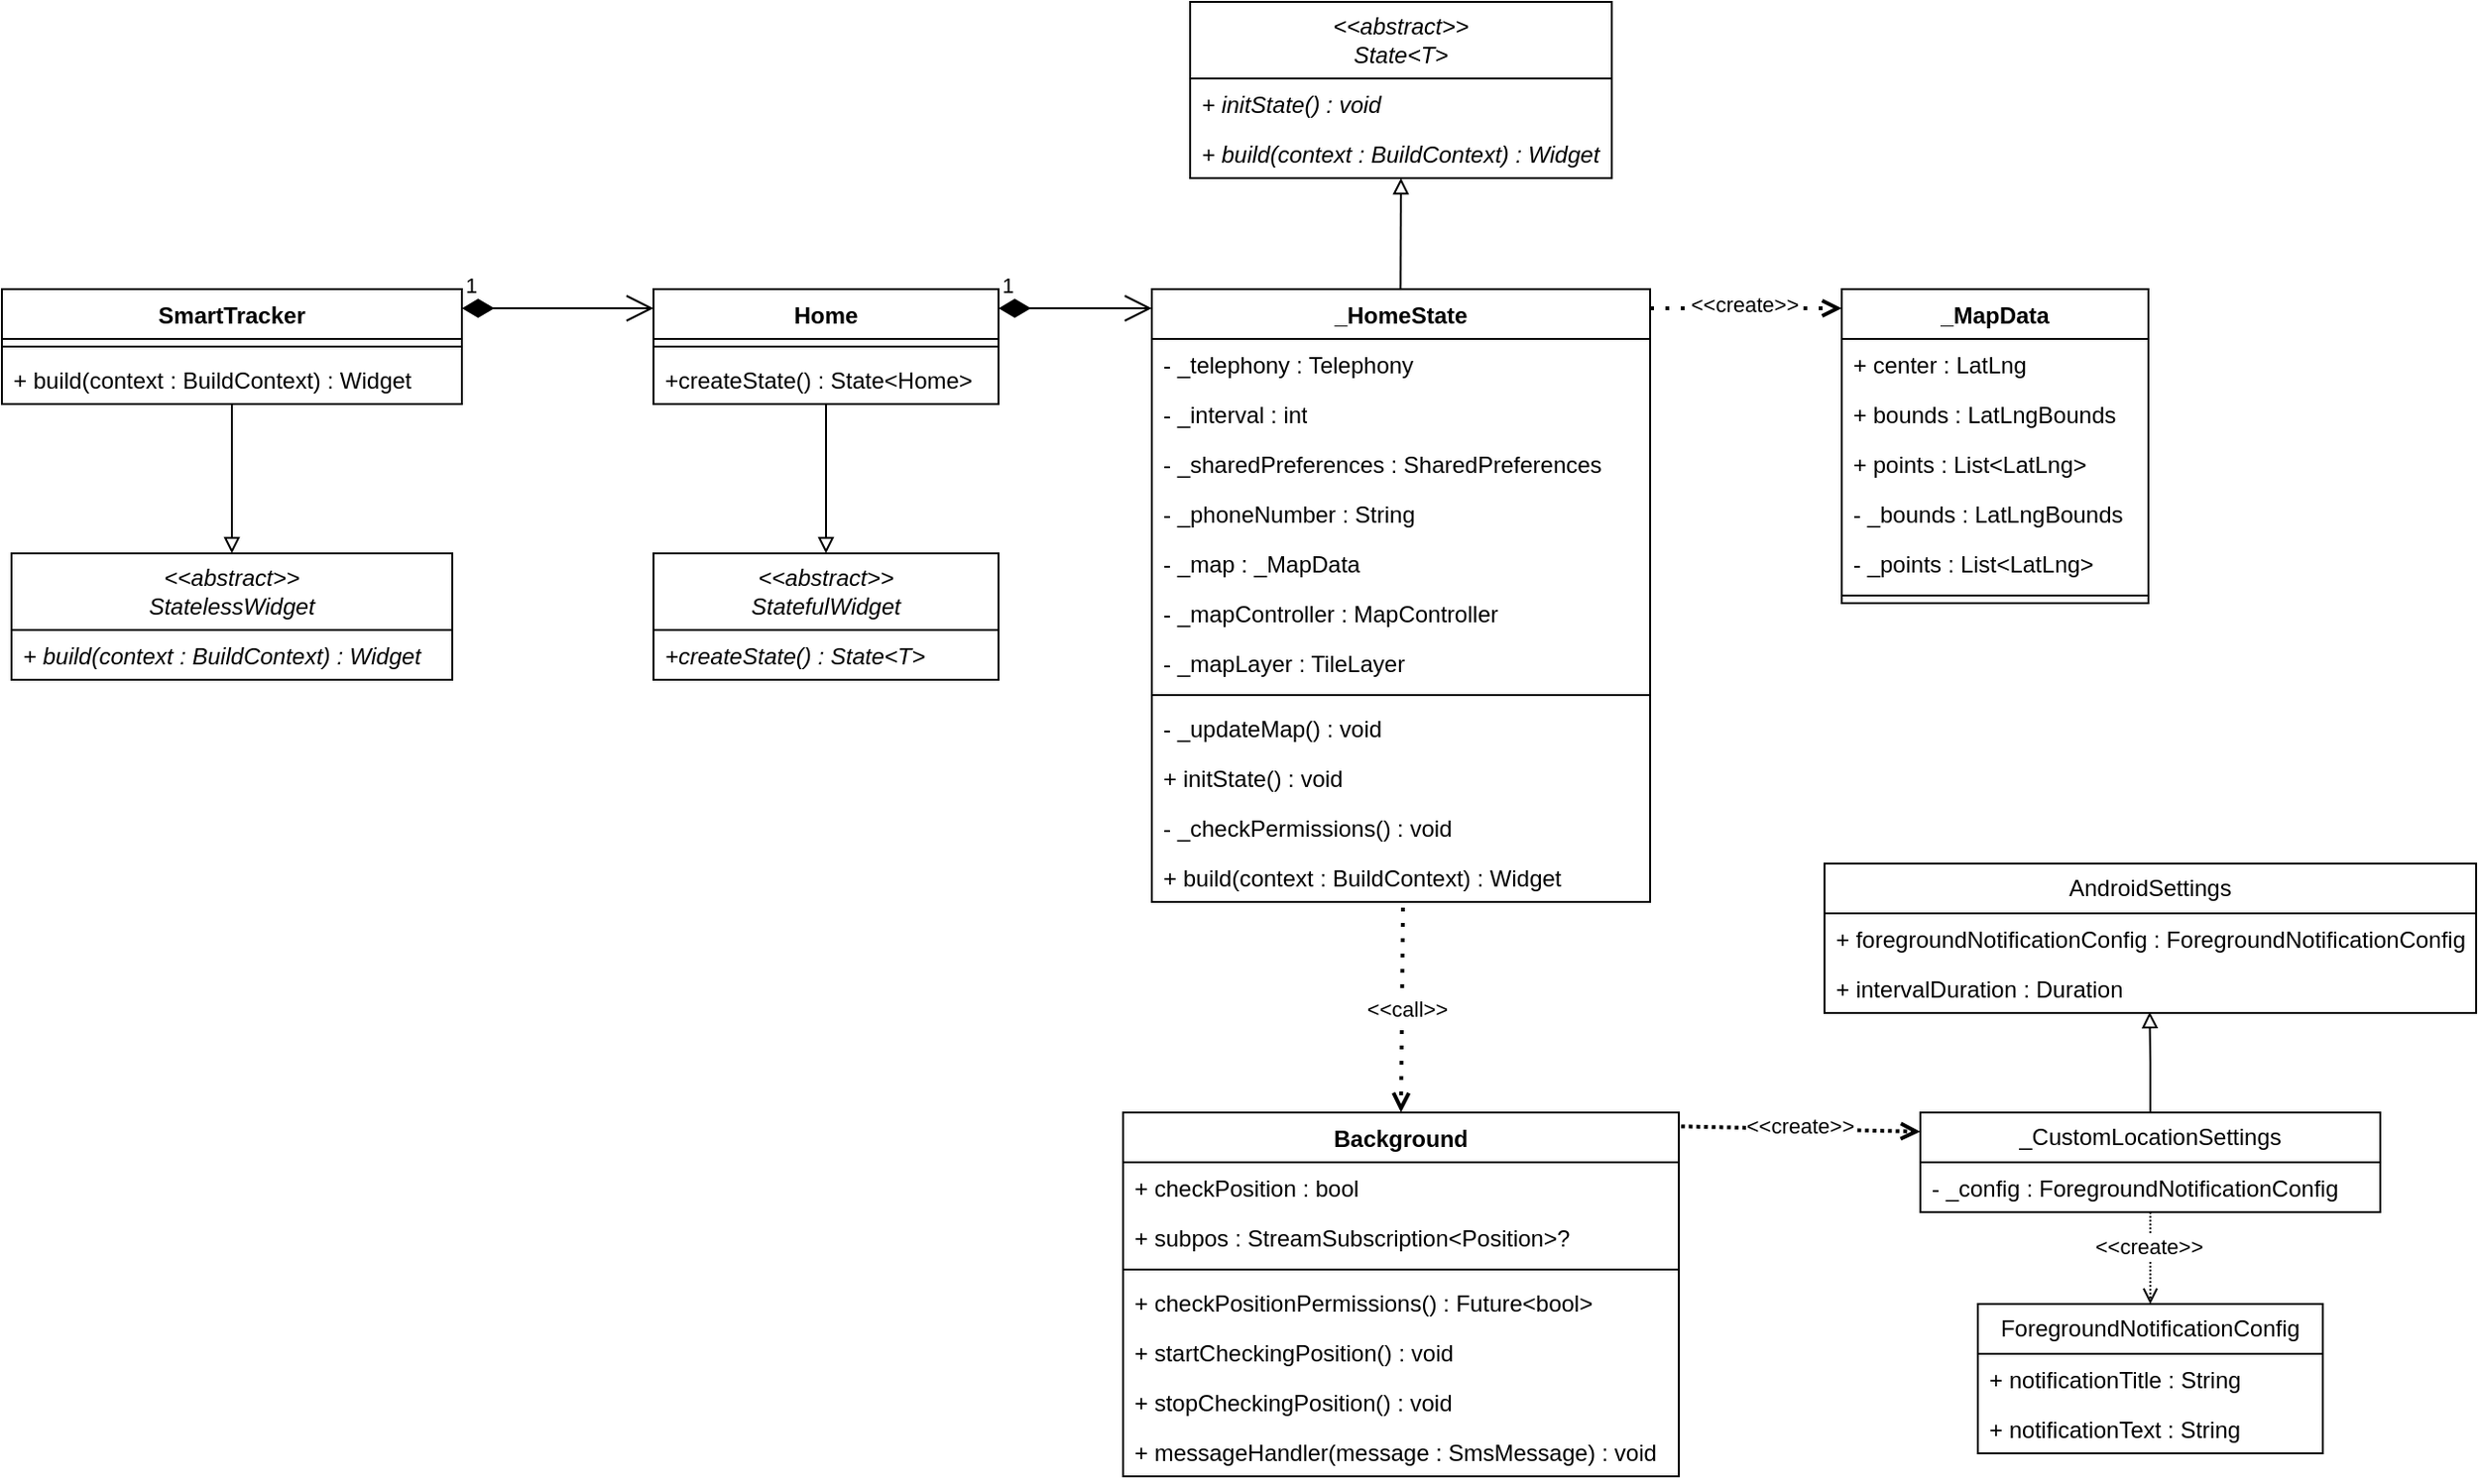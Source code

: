 <mxfile version="21.6.5" type="device">
  <diagram id="C5RBs43oDa-KdzZeNtuy" name="Page-1">
    <mxGraphModel dx="648" dy="1553" grid="1" gridSize="10" guides="1" tooltips="1" connect="1" arrows="1" fold="1" page="1" pageScale="1" pageWidth="827" pageHeight="1169" math="0" shadow="0">
      <root>
        <mxCell id="WIyWlLk6GJQsqaUBKTNV-0" />
        <mxCell id="WIyWlLk6GJQsqaUBKTNV-1" parent="WIyWlLk6GJQsqaUBKTNV-0" />
        <mxCell id="IOlBmMR8SOxeIhVcIEn1-0" value="SmartTracker" style="swimlane;fontStyle=1;align=center;verticalAlign=top;childLayout=stackLayout;horizontal=1;startSize=26;horizontalStack=0;resizeParent=1;resizeParentMax=0;resizeLast=0;collapsible=1;marginBottom=0;whiteSpace=wrap;html=1;" vertex="1" parent="WIyWlLk6GJQsqaUBKTNV-1">
          <mxGeometry y="120" width="240" height="60" as="geometry" />
        </mxCell>
        <mxCell id="IOlBmMR8SOxeIhVcIEn1-2" value="" style="line;strokeWidth=1;fillColor=none;align=left;verticalAlign=middle;spacingTop=-1;spacingLeft=3;spacingRight=3;rotatable=0;labelPosition=right;points=[];portConstraint=eastwest;strokeColor=inherit;" vertex="1" parent="IOlBmMR8SOxeIhVcIEn1-0">
          <mxGeometry y="26" width="240" height="8" as="geometry" />
        </mxCell>
        <mxCell id="IOlBmMR8SOxeIhVcIEn1-3" value="+ build(context : BuildContext) : Widget" style="text;strokeColor=none;fillColor=none;align=left;verticalAlign=top;spacingLeft=4;spacingRight=4;overflow=hidden;rotatable=0;points=[[0,0.5],[1,0.5]];portConstraint=eastwest;whiteSpace=wrap;html=1;" vertex="1" parent="IOlBmMR8SOxeIhVcIEn1-0">
          <mxGeometry y="34" width="240" height="26" as="geometry" />
        </mxCell>
        <mxCell id="IOlBmMR8SOxeIhVcIEn1-4" value="Home" style="swimlane;fontStyle=1;align=center;verticalAlign=top;childLayout=stackLayout;horizontal=1;startSize=26;horizontalStack=0;resizeParent=1;resizeParentMax=0;resizeLast=0;collapsible=1;marginBottom=0;whiteSpace=wrap;html=1;" vertex="1" parent="WIyWlLk6GJQsqaUBKTNV-1">
          <mxGeometry x="340" y="120" width="180" height="60" as="geometry" />
        </mxCell>
        <mxCell id="IOlBmMR8SOxeIhVcIEn1-6" value="" style="line;strokeWidth=1;fillColor=none;align=left;verticalAlign=middle;spacingTop=-1;spacingLeft=3;spacingRight=3;rotatable=0;labelPosition=right;points=[];portConstraint=eastwest;strokeColor=inherit;" vertex="1" parent="IOlBmMR8SOxeIhVcIEn1-4">
          <mxGeometry y="26" width="180" height="8" as="geometry" />
        </mxCell>
        <mxCell id="IOlBmMR8SOxeIhVcIEn1-7" value="+createState() : State&amp;lt;Home&amp;gt;" style="text;strokeColor=none;fillColor=none;align=left;verticalAlign=top;spacingLeft=4;spacingRight=4;overflow=hidden;rotatable=0;points=[[0,0.5],[1,0.5]];portConstraint=eastwest;whiteSpace=wrap;html=1;" vertex="1" parent="IOlBmMR8SOxeIhVcIEn1-4">
          <mxGeometry y="34" width="180" height="26" as="geometry" />
        </mxCell>
        <mxCell id="IOlBmMR8SOxeIhVcIEn1-8" value="_HomeState" style="swimlane;fontStyle=1;align=center;verticalAlign=top;childLayout=stackLayout;horizontal=1;startSize=26;horizontalStack=0;resizeParent=1;resizeParentMax=0;resizeLast=0;collapsible=1;marginBottom=0;whiteSpace=wrap;html=1;" vertex="1" parent="WIyWlLk6GJQsqaUBKTNV-1">
          <mxGeometry x="600" y="120" width="260" height="320" as="geometry" />
        </mxCell>
        <mxCell id="IOlBmMR8SOxeIhVcIEn1-89" value="" style="endArrow=block;html=1;rounded=0;exitX=0.5;exitY=1;exitDx=0;exitDy=0;entryX=0.5;entryY=1;entryDx=0;entryDy=0;endFill=0;" edge="1" parent="IOlBmMR8SOxeIhVcIEn1-8" target="IOlBmMR8SOxeIhVcIEn1-86">
          <mxGeometry width="50" height="50" relative="1" as="geometry">
            <mxPoint x="129.76" as="sourcePoint" />
            <mxPoint x="129.76" y="78" as="targetPoint" />
          </mxGeometry>
        </mxCell>
        <mxCell id="IOlBmMR8SOxeIhVcIEn1-9" value="&lt;div&gt;- _telephony : Telephony&lt;/div&gt;" style="text;strokeColor=none;fillColor=none;align=left;verticalAlign=top;spacingLeft=4;spacingRight=4;overflow=hidden;rotatable=0;points=[[0,0.5],[1,0.5]];portConstraint=eastwest;whiteSpace=wrap;html=1;" vertex="1" parent="IOlBmMR8SOxeIhVcIEn1-8">
          <mxGeometry y="26" width="260" height="26" as="geometry" />
        </mxCell>
        <mxCell id="IOlBmMR8SOxeIhVcIEn1-17" value="- _interval : int" style="text;strokeColor=none;fillColor=none;align=left;verticalAlign=top;spacingLeft=4;spacingRight=4;overflow=hidden;rotatable=0;points=[[0,0.5],[1,0.5]];portConstraint=eastwest;whiteSpace=wrap;html=1;" vertex="1" parent="IOlBmMR8SOxeIhVcIEn1-8">
          <mxGeometry y="52" width="260" height="26" as="geometry" />
        </mxCell>
        <mxCell id="IOlBmMR8SOxeIhVcIEn1-16" value="- _sharedPreferences : SharedPreferences" style="text;strokeColor=none;fillColor=none;align=left;verticalAlign=top;spacingLeft=4;spacingRight=4;overflow=hidden;rotatable=0;points=[[0,0.5],[1,0.5]];portConstraint=eastwest;whiteSpace=wrap;html=1;" vertex="1" parent="IOlBmMR8SOxeIhVcIEn1-8">
          <mxGeometry y="78" width="260" height="26" as="geometry" />
        </mxCell>
        <mxCell id="IOlBmMR8SOxeIhVcIEn1-15" value="- _phoneNumber : String" style="text;strokeColor=none;fillColor=none;align=left;verticalAlign=top;spacingLeft=4;spacingRight=4;overflow=hidden;rotatable=0;points=[[0,0.5],[1,0.5]];portConstraint=eastwest;whiteSpace=wrap;html=1;" vertex="1" parent="IOlBmMR8SOxeIhVcIEn1-8">
          <mxGeometry y="104" width="260" height="26" as="geometry" />
        </mxCell>
        <mxCell id="IOlBmMR8SOxeIhVcIEn1-14" value="- _map : _MapData" style="text;strokeColor=none;fillColor=none;align=left;verticalAlign=top;spacingLeft=4;spacingRight=4;overflow=hidden;rotatable=0;points=[[0,0.5],[1,0.5]];portConstraint=eastwest;whiteSpace=wrap;html=1;" vertex="1" parent="IOlBmMR8SOxeIhVcIEn1-8">
          <mxGeometry y="130" width="260" height="26" as="geometry" />
        </mxCell>
        <mxCell id="IOlBmMR8SOxeIhVcIEn1-13" value="- _mapController : MapController" style="text;strokeColor=none;fillColor=none;align=left;verticalAlign=top;spacingLeft=4;spacingRight=4;overflow=hidden;rotatable=0;points=[[0,0.5],[1,0.5]];portConstraint=eastwest;whiteSpace=wrap;html=1;" vertex="1" parent="IOlBmMR8SOxeIhVcIEn1-8">
          <mxGeometry y="156" width="260" height="26" as="geometry" />
        </mxCell>
        <mxCell id="IOlBmMR8SOxeIhVcIEn1-18" value="- _mapLayer : TileLayer" style="text;strokeColor=none;fillColor=none;align=left;verticalAlign=top;spacingLeft=4;spacingRight=4;overflow=hidden;rotatable=0;points=[[0,0.5],[1,0.5]];portConstraint=eastwest;whiteSpace=wrap;html=1;" vertex="1" parent="IOlBmMR8SOxeIhVcIEn1-8">
          <mxGeometry y="182" width="260" height="26" as="geometry" />
        </mxCell>
        <mxCell id="IOlBmMR8SOxeIhVcIEn1-10" value="" style="line;strokeWidth=1;fillColor=none;align=left;verticalAlign=middle;spacingTop=-1;spacingLeft=3;spacingRight=3;rotatable=0;labelPosition=right;points=[];portConstraint=eastwest;strokeColor=inherit;" vertex="1" parent="IOlBmMR8SOxeIhVcIEn1-8">
          <mxGeometry y="208" width="260" height="8" as="geometry" />
        </mxCell>
        <mxCell id="IOlBmMR8SOxeIhVcIEn1-11" value="- _updateMap() : void" style="text;strokeColor=none;fillColor=none;align=left;verticalAlign=top;spacingLeft=4;spacingRight=4;overflow=hidden;rotatable=0;points=[[0,0.5],[1,0.5]];portConstraint=eastwest;whiteSpace=wrap;html=1;" vertex="1" parent="IOlBmMR8SOxeIhVcIEn1-8">
          <mxGeometry y="216" width="260" height="26" as="geometry" />
        </mxCell>
        <mxCell id="IOlBmMR8SOxeIhVcIEn1-21" value="+ initState() : void" style="text;strokeColor=none;fillColor=none;align=left;verticalAlign=top;spacingLeft=4;spacingRight=4;overflow=hidden;rotatable=0;points=[[0,0.5],[1,0.5]];portConstraint=eastwest;whiteSpace=wrap;html=1;" vertex="1" parent="IOlBmMR8SOxeIhVcIEn1-8">
          <mxGeometry y="242" width="260" height="26" as="geometry" />
        </mxCell>
        <mxCell id="IOlBmMR8SOxeIhVcIEn1-20" value="- _checkPermissions() : void" style="text;strokeColor=none;fillColor=none;align=left;verticalAlign=top;spacingLeft=4;spacingRight=4;overflow=hidden;rotatable=0;points=[[0,0.5],[1,0.5]];portConstraint=eastwest;whiteSpace=wrap;html=1;" vertex="1" parent="IOlBmMR8SOxeIhVcIEn1-8">
          <mxGeometry y="268" width="260" height="26" as="geometry" />
        </mxCell>
        <mxCell id="IOlBmMR8SOxeIhVcIEn1-19" value="+ build(context : BuildContext) : Widget" style="text;strokeColor=none;fillColor=none;align=left;verticalAlign=top;spacingLeft=4;spacingRight=4;overflow=hidden;rotatable=0;points=[[0,0.5],[1,0.5]];portConstraint=eastwest;whiteSpace=wrap;html=1;" vertex="1" parent="IOlBmMR8SOxeIhVcIEn1-8">
          <mxGeometry y="294" width="260" height="26" as="geometry" />
        </mxCell>
        <mxCell id="IOlBmMR8SOxeIhVcIEn1-26" value="_MapData" style="swimlane;fontStyle=1;align=center;verticalAlign=top;childLayout=stackLayout;horizontal=1;startSize=26;horizontalStack=0;resizeParent=1;resizeParentMax=0;resizeLast=0;collapsible=1;marginBottom=0;whiteSpace=wrap;html=1;" vertex="1" parent="WIyWlLk6GJQsqaUBKTNV-1">
          <mxGeometry x="960" y="120" width="160" height="164" as="geometry" />
        </mxCell>
        <mxCell id="IOlBmMR8SOxeIhVcIEn1-27" value="+ center : LatLng" style="text;strokeColor=none;fillColor=none;align=left;verticalAlign=top;spacingLeft=4;spacingRight=4;overflow=hidden;rotatable=0;points=[[0,0.5],[1,0.5]];portConstraint=eastwest;whiteSpace=wrap;html=1;" vertex="1" parent="IOlBmMR8SOxeIhVcIEn1-26">
          <mxGeometry y="26" width="160" height="26" as="geometry" />
        </mxCell>
        <mxCell id="IOlBmMR8SOxeIhVcIEn1-30" value="+ bounds : LatLngBounds" style="text;strokeColor=none;fillColor=none;align=left;verticalAlign=top;spacingLeft=4;spacingRight=4;overflow=hidden;rotatable=0;points=[[0,0.5],[1,0.5]];portConstraint=eastwest;whiteSpace=wrap;html=1;" vertex="1" parent="IOlBmMR8SOxeIhVcIEn1-26">
          <mxGeometry y="52" width="160" height="26" as="geometry" />
        </mxCell>
        <mxCell id="IOlBmMR8SOxeIhVcIEn1-35" value="+ points : List&amp;lt;LatLng&amp;gt;" style="text;strokeColor=none;fillColor=none;align=left;verticalAlign=top;spacingLeft=4;spacingRight=4;overflow=hidden;rotatable=0;points=[[0,0.5],[1,0.5]];portConstraint=eastwest;whiteSpace=wrap;html=1;" vertex="1" parent="IOlBmMR8SOxeIhVcIEn1-26">
          <mxGeometry y="78" width="160" height="26" as="geometry" />
        </mxCell>
        <mxCell id="IOlBmMR8SOxeIhVcIEn1-34" value="- _bounds : LatLngBounds" style="text;strokeColor=none;fillColor=none;align=left;verticalAlign=top;spacingLeft=4;spacingRight=4;overflow=hidden;rotatable=0;points=[[0,0.5],[1,0.5]];portConstraint=eastwest;whiteSpace=wrap;html=1;" vertex="1" parent="IOlBmMR8SOxeIhVcIEn1-26">
          <mxGeometry y="104" width="160" height="26" as="geometry" />
        </mxCell>
        <mxCell id="IOlBmMR8SOxeIhVcIEn1-33" value="- _points : List&amp;lt;LatLng&amp;gt;" style="text;strokeColor=none;fillColor=none;align=left;verticalAlign=top;spacingLeft=4;spacingRight=4;overflow=hidden;rotatable=0;points=[[0,0.5],[1,0.5]];portConstraint=eastwest;whiteSpace=wrap;html=1;" vertex="1" parent="IOlBmMR8SOxeIhVcIEn1-26">
          <mxGeometry y="130" width="160" height="26" as="geometry" />
        </mxCell>
        <mxCell id="IOlBmMR8SOxeIhVcIEn1-28" value="" style="line;strokeWidth=1;fillColor=none;align=left;verticalAlign=middle;spacingTop=-1;spacingLeft=3;spacingRight=3;rotatable=0;labelPosition=right;points=[];portConstraint=eastwest;strokeColor=inherit;" vertex="1" parent="IOlBmMR8SOxeIhVcIEn1-26">
          <mxGeometry y="156" width="160" height="8" as="geometry" />
        </mxCell>
        <mxCell id="IOlBmMR8SOxeIhVcIEn1-40" value="Background" style="swimlane;fontStyle=1;align=center;verticalAlign=top;childLayout=stackLayout;horizontal=1;startSize=26;horizontalStack=0;resizeParent=1;resizeParentMax=0;resizeLast=0;collapsible=1;marginBottom=0;whiteSpace=wrap;html=1;" vertex="1" parent="WIyWlLk6GJQsqaUBKTNV-1">
          <mxGeometry x="585" y="550" width="290" height="190" as="geometry" />
        </mxCell>
        <mxCell id="IOlBmMR8SOxeIhVcIEn1-41" value="+ checkPosition : bool" style="text;strokeColor=none;fillColor=none;align=left;verticalAlign=top;spacingLeft=4;spacingRight=4;overflow=hidden;rotatable=0;points=[[0,0.5],[1,0.5]];portConstraint=eastwest;whiteSpace=wrap;html=1;" vertex="1" parent="IOlBmMR8SOxeIhVcIEn1-40">
          <mxGeometry y="26" width="290" height="26" as="geometry" />
        </mxCell>
        <mxCell id="IOlBmMR8SOxeIhVcIEn1-44" value="+ subpos : StreamSubscription&amp;lt;Position&amp;gt;?" style="text;strokeColor=none;fillColor=none;align=left;verticalAlign=top;spacingLeft=4;spacingRight=4;overflow=hidden;rotatable=0;points=[[0,0.5],[1,0.5]];portConstraint=eastwest;whiteSpace=wrap;html=1;" vertex="1" parent="IOlBmMR8SOxeIhVcIEn1-40">
          <mxGeometry y="52" width="290" height="26" as="geometry" />
        </mxCell>
        <mxCell id="IOlBmMR8SOxeIhVcIEn1-42" value="" style="line;strokeWidth=1;fillColor=none;align=left;verticalAlign=middle;spacingTop=-1;spacingLeft=3;spacingRight=3;rotatable=0;labelPosition=right;points=[];portConstraint=eastwest;strokeColor=inherit;" vertex="1" parent="IOlBmMR8SOxeIhVcIEn1-40">
          <mxGeometry y="78" width="290" height="8" as="geometry" />
        </mxCell>
        <mxCell id="IOlBmMR8SOxeIhVcIEn1-43" value="+ checkPositionPermissions() : Future&amp;lt;bool&amp;gt;" style="text;strokeColor=none;fillColor=none;align=left;verticalAlign=top;spacingLeft=4;spacingRight=4;overflow=hidden;rotatable=0;points=[[0,0.5],[1,0.5]];portConstraint=eastwest;whiteSpace=wrap;html=1;" vertex="1" parent="IOlBmMR8SOxeIhVcIEn1-40">
          <mxGeometry y="86" width="290" height="26" as="geometry" />
        </mxCell>
        <mxCell id="IOlBmMR8SOxeIhVcIEn1-46" value="+ startCheckingPosition() : void" style="text;strokeColor=none;fillColor=none;align=left;verticalAlign=top;spacingLeft=4;spacingRight=4;overflow=hidden;rotatable=0;points=[[0,0.5],[1,0.5]];portConstraint=eastwest;whiteSpace=wrap;html=1;" vertex="1" parent="IOlBmMR8SOxeIhVcIEn1-40">
          <mxGeometry y="112" width="290" height="26" as="geometry" />
        </mxCell>
        <mxCell id="IOlBmMR8SOxeIhVcIEn1-45" value="+ stopCheckingPosition() : void" style="text;strokeColor=none;fillColor=none;align=left;verticalAlign=top;spacingLeft=4;spacingRight=4;overflow=hidden;rotatable=0;points=[[0,0.5],[1,0.5]];portConstraint=eastwest;whiteSpace=wrap;html=1;" vertex="1" parent="IOlBmMR8SOxeIhVcIEn1-40">
          <mxGeometry y="138" width="290" height="26" as="geometry" />
        </mxCell>
        <mxCell id="IOlBmMR8SOxeIhVcIEn1-47" value="+ messageHandler(message : SmsMessage) : void" style="text;strokeColor=none;fillColor=none;align=left;verticalAlign=top;spacingLeft=4;spacingRight=4;overflow=hidden;rotatable=0;points=[[0,0.5],[1,0.5]];portConstraint=eastwest;whiteSpace=wrap;html=1;" vertex="1" parent="IOlBmMR8SOxeIhVcIEn1-40">
          <mxGeometry y="164" width="290" height="26" as="geometry" />
        </mxCell>
        <mxCell id="IOlBmMR8SOxeIhVcIEn1-93" style="edgeStyle=orthogonalEdgeStyle;rounded=0;orthogonalLoop=1;jettySize=auto;html=1;exitX=0.5;exitY=0;exitDx=0;exitDy=0;entryX=0.499;entryY=0.98;entryDx=0;entryDy=0;entryPerimeter=0;endArrow=block;endFill=0;" edge="1" parent="WIyWlLk6GJQsqaUBKTNV-1" source="IOlBmMR8SOxeIhVcIEn1-48" target="IOlBmMR8SOxeIhVcIEn1-92">
          <mxGeometry relative="1" as="geometry" />
        </mxCell>
        <mxCell id="IOlBmMR8SOxeIhVcIEn1-98" style="edgeStyle=orthogonalEdgeStyle;rounded=0;orthogonalLoop=1;jettySize=auto;html=1;entryX=0.5;entryY=0;entryDx=0;entryDy=0;dashed=1;dashPattern=1 1;endArrow=open;endFill=0;" edge="1" parent="WIyWlLk6GJQsqaUBKTNV-1" source="IOlBmMR8SOxeIhVcIEn1-48" target="IOlBmMR8SOxeIhVcIEn1-94">
          <mxGeometry relative="1" as="geometry" />
        </mxCell>
        <mxCell id="IOlBmMR8SOxeIhVcIEn1-48" value="_CustomLocationSettings" style="swimlane;fontStyle=0;childLayout=stackLayout;horizontal=1;startSize=26;fillColor=none;horizontalStack=0;resizeParent=1;resizeParentMax=0;resizeLast=0;collapsible=1;marginBottom=0;whiteSpace=wrap;html=1;" vertex="1" parent="WIyWlLk6GJQsqaUBKTNV-1">
          <mxGeometry x="1001" y="550" width="240" height="52" as="geometry" />
        </mxCell>
        <mxCell id="IOlBmMR8SOxeIhVcIEn1-49" value="- _config : ForegroundNotificationConfig" style="text;strokeColor=none;fillColor=none;align=left;verticalAlign=top;spacingLeft=4;spacingRight=4;overflow=hidden;rotatable=0;points=[[0,0.5],[1,0.5]];portConstraint=eastwest;whiteSpace=wrap;html=1;" vertex="1" parent="IOlBmMR8SOxeIhVcIEn1-48">
          <mxGeometry y="26" width="240" height="26" as="geometry" />
        </mxCell>
        <mxCell id="IOlBmMR8SOxeIhVcIEn1-61" value="" style="endArrow=open;dashed=1;html=1;dashPattern=1 3;strokeWidth=2;rounded=0;entryX=0.5;entryY=0;entryDx=0;entryDy=0;exitX=0.504;exitY=1.115;exitDx=0;exitDy=0;exitPerimeter=0;endFill=0;" edge="1" parent="WIyWlLk6GJQsqaUBKTNV-1" source="IOlBmMR8SOxeIhVcIEn1-19" target="IOlBmMR8SOxeIhVcIEn1-40">
          <mxGeometry width="50" height="50" relative="1" as="geometry">
            <mxPoint x="720" y="440" as="sourcePoint" />
            <mxPoint x="819" y="441" as="targetPoint" />
          </mxGeometry>
        </mxCell>
        <mxCell id="IOlBmMR8SOxeIhVcIEn1-62" value="&amp;lt;&amp;lt;call&amp;gt;&amp;gt;" style="edgeLabel;html=1;align=center;verticalAlign=middle;resizable=0;points=[];" vertex="1" connectable="0" parent="IOlBmMR8SOxeIhVcIEn1-61">
          <mxGeometry x="-0.016" y="2" relative="1" as="geometry">
            <mxPoint as="offset" />
          </mxGeometry>
        </mxCell>
        <mxCell id="IOlBmMR8SOxeIhVcIEn1-63" value="" style="endArrow=open;dashed=1;html=1;dashPattern=1 1;strokeWidth=2;rounded=0;entryX=-0.003;entryY=0.089;entryDx=0;entryDy=0;entryPerimeter=0;endFill=0;exitX=1.004;exitY=0.038;exitDx=0;exitDy=0;exitPerimeter=0;" edge="1" parent="WIyWlLk6GJQsqaUBKTNV-1" source="IOlBmMR8SOxeIhVcIEn1-40">
          <mxGeometry width="50" height="50" relative="1" as="geometry">
            <mxPoint x="902" y="560" as="sourcePoint" />
            <mxPoint x="1001" y="560" as="targetPoint" />
          </mxGeometry>
        </mxCell>
        <mxCell id="IOlBmMR8SOxeIhVcIEn1-64" value="&amp;lt;&amp;lt;create&amp;gt;&amp;gt;" style="edgeLabel;html=1;align=center;verticalAlign=middle;resizable=0;points=[];" vertex="1" connectable="0" parent="IOlBmMR8SOxeIhVcIEn1-63">
          <mxGeometry x="-0.016" y="2" relative="1" as="geometry">
            <mxPoint as="offset" />
          </mxGeometry>
        </mxCell>
        <mxCell id="IOlBmMR8SOxeIhVcIEn1-99" value="&amp;lt;&amp;lt;create&amp;gt;&amp;gt;" style="edgeLabel;html=1;align=center;verticalAlign=middle;resizable=0;points=[];" vertex="1" connectable="0" parent="IOlBmMR8SOxeIhVcIEn1-63">
          <mxGeometry x="-0.016" y="2" relative="1" as="geometry">
            <mxPoint x="182" y="63" as="offset" />
          </mxGeometry>
        </mxCell>
        <mxCell id="IOlBmMR8SOxeIhVcIEn1-68" value="1" style="endArrow=open;html=1;endSize=12;startArrow=diamondThin;startSize=14;startFill=1;edgeStyle=orthogonalEdgeStyle;align=left;verticalAlign=bottom;rounded=0;" edge="1" parent="WIyWlLk6GJQsqaUBKTNV-1">
          <mxGeometry x="-1" y="3" relative="1" as="geometry">
            <mxPoint x="520" y="130" as="sourcePoint" />
            <mxPoint x="600" y="130" as="targetPoint" />
          </mxGeometry>
        </mxCell>
        <mxCell id="IOlBmMR8SOxeIhVcIEn1-69" value="1" style="endArrow=open;html=1;endSize=12;startArrow=diamondThin;startSize=14;startFill=1;edgeStyle=orthogonalEdgeStyle;align=left;verticalAlign=bottom;rounded=0;" edge="1" parent="WIyWlLk6GJQsqaUBKTNV-1">
          <mxGeometry x="-1" y="3" relative="1" as="geometry">
            <mxPoint x="240" y="130" as="sourcePoint" />
            <mxPoint x="340" y="130" as="targetPoint" />
          </mxGeometry>
        </mxCell>
        <mxCell id="IOlBmMR8SOxeIhVcIEn1-70" value="" style="endArrow=open;dashed=1;html=1;dashPattern=1 3;strokeWidth=2;rounded=0;endFill=0;exitX=1.004;exitY=0.038;exitDx=0;exitDy=0;exitPerimeter=0;" edge="1" parent="WIyWlLk6GJQsqaUBKTNV-1">
          <mxGeometry width="50" height="50" relative="1" as="geometry">
            <mxPoint x="860" y="130" as="sourcePoint" />
            <mxPoint x="960" y="130" as="targetPoint" />
          </mxGeometry>
        </mxCell>
        <mxCell id="IOlBmMR8SOxeIhVcIEn1-71" value="&amp;lt;&amp;lt;create&amp;gt;&amp;gt;" style="edgeLabel;html=1;align=center;verticalAlign=middle;resizable=0;points=[];" vertex="1" connectable="0" parent="IOlBmMR8SOxeIhVcIEn1-70">
          <mxGeometry x="-0.016" y="2" relative="1" as="geometry">
            <mxPoint as="offset" />
          </mxGeometry>
        </mxCell>
        <mxCell id="IOlBmMR8SOxeIhVcIEn1-72" value="&lt;div&gt;&lt;i&gt;&amp;lt;&amp;lt;abstract&amp;gt;&amp;gt; &lt;br&gt;&lt;/i&gt;&lt;/div&gt;&lt;div&gt;&lt;i&gt;StatelessWidget&lt;/i&gt;&lt;/div&gt;" style="swimlane;fontStyle=0;childLayout=stackLayout;horizontal=1;startSize=40;fillColor=none;horizontalStack=0;resizeParent=1;resizeParentMax=0;resizeLast=0;collapsible=1;marginBottom=0;whiteSpace=wrap;html=1;" vertex="1" parent="WIyWlLk6GJQsqaUBKTNV-1">
          <mxGeometry x="5" y="258" width="230" height="66" as="geometry" />
        </mxCell>
        <mxCell id="IOlBmMR8SOxeIhVcIEn1-81" value="&lt;i&gt;+ build(context : BuildContext) : Widget&lt;/i&gt;" style="text;strokeColor=none;fillColor=none;align=left;verticalAlign=top;spacingLeft=4;spacingRight=4;overflow=hidden;rotatable=0;points=[[0,0.5],[1,0.5]];portConstraint=eastwest;whiteSpace=wrap;html=1;" vertex="1" parent="IOlBmMR8SOxeIhVcIEn1-72">
          <mxGeometry y="40" width="230" height="26" as="geometry" />
        </mxCell>
        <mxCell id="IOlBmMR8SOxeIhVcIEn1-77" value="&lt;div&gt;&lt;i&gt;&amp;lt;&amp;lt;abstract&amp;gt;&amp;gt; &lt;br&gt;&lt;/i&gt;&lt;/div&gt;&lt;div&gt;&lt;i&gt;StatefulWidget&lt;/i&gt;&lt;/div&gt;" style="swimlane;fontStyle=0;childLayout=stackLayout;horizontal=1;startSize=40;fillColor=none;horizontalStack=0;resizeParent=1;resizeParentMax=0;resizeLast=0;collapsible=1;marginBottom=0;whiteSpace=wrap;html=1;" vertex="1" parent="WIyWlLk6GJQsqaUBKTNV-1">
          <mxGeometry x="340" y="258" width="180" height="66" as="geometry" />
        </mxCell>
        <mxCell id="IOlBmMR8SOxeIhVcIEn1-83" value="&lt;i&gt;+createState() : State&amp;lt;T&amp;gt;&lt;/i&gt;" style="text;strokeColor=none;fillColor=none;align=left;verticalAlign=top;spacingLeft=4;spacingRight=4;overflow=hidden;rotatable=0;points=[[0,0.5],[1,0.5]];portConstraint=eastwest;whiteSpace=wrap;html=1;" vertex="1" parent="IOlBmMR8SOxeIhVcIEn1-77">
          <mxGeometry y="40" width="180" height="26" as="geometry" />
        </mxCell>
        <mxCell id="IOlBmMR8SOxeIhVcIEn1-84" value="" style="endArrow=block;html=1;rounded=0;exitX=0.5;exitY=1;exitDx=0;exitDy=0;entryX=0.5;entryY=0;entryDx=0;entryDy=0;endFill=0;" edge="1" parent="WIyWlLk6GJQsqaUBKTNV-1" source="IOlBmMR8SOxeIhVcIEn1-0" target="IOlBmMR8SOxeIhVcIEn1-72">
          <mxGeometry width="50" height="50" relative="1" as="geometry">
            <mxPoint x="250" y="300" as="sourcePoint" />
            <mxPoint x="300" y="250" as="targetPoint" />
          </mxGeometry>
        </mxCell>
        <mxCell id="IOlBmMR8SOxeIhVcIEn1-85" value="" style="endArrow=block;html=1;rounded=0;exitX=0.5;exitY=1;exitDx=0;exitDy=0;entryX=0.5;entryY=0;entryDx=0;entryDy=0;endFill=0;" edge="1" parent="WIyWlLk6GJQsqaUBKTNV-1">
          <mxGeometry width="50" height="50" relative="1" as="geometry">
            <mxPoint x="430" y="180" as="sourcePoint" />
            <mxPoint x="430" y="258" as="targetPoint" />
          </mxGeometry>
        </mxCell>
        <mxCell id="IOlBmMR8SOxeIhVcIEn1-86" value="&lt;div&gt;&lt;i&gt;&amp;lt;&amp;lt;abstract&amp;gt;&amp;gt; &lt;br&gt;&lt;/i&gt;&lt;/div&gt;&lt;div&gt;&lt;i&gt;State&amp;lt;T&amp;gt;&lt;/i&gt;&lt;/div&gt;" style="swimlane;fontStyle=0;childLayout=stackLayout;horizontal=1;startSize=40;fillColor=none;horizontalStack=0;resizeParent=1;resizeParentMax=0;resizeLast=0;collapsible=1;marginBottom=0;whiteSpace=wrap;html=1;" vertex="1" parent="WIyWlLk6GJQsqaUBKTNV-1">
          <mxGeometry x="620" y="-30" width="220" height="92" as="geometry" />
        </mxCell>
        <mxCell id="IOlBmMR8SOxeIhVcIEn1-87" value="&lt;i&gt;+ initState() : void&lt;/i&gt;" style="text;strokeColor=none;fillColor=none;align=left;verticalAlign=top;spacingLeft=4;spacingRight=4;overflow=hidden;rotatable=0;points=[[0,0.5],[1,0.5]];portConstraint=eastwest;whiteSpace=wrap;html=1;" vertex="1" parent="IOlBmMR8SOxeIhVcIEn1-86">
          <mxGeometry y="40" width="220" height="26" as="geometry" />
        </mxCell>
        <mxCell id="IOlBmMR8SOxeIhVcIEn1-88" value="&lt;i&gt;+ build(context : BuildContext) : Widget&lt;/i&gt;" style="text;strokeColor=none;fillColor=none;align=left;verticalAlign=top;spacingLeft=4;spacingRight=4;overflow=hidden;rotatable=0;points=[[0,0.5],[1,0.5]];portConstraint=eastwest;whiteSpace=wrap;html=1;" vertex="1" parent="IOlBmMR8SOxeIhVcIEn1-86">
          <mxGeometry y="66" width="220" height="26" as="geometry" />
        </mxCell>
        <mxCell id="IOlBmMR8SOxeIhVcIEn1-90" value="AndroidSettings" style="swimlane;fontStyle=0;childLayout=stackLayout;horizontal=1;startSize=26;fillColor=none;horizontalStack=0;resizeParent=1;resizeParentMax=0;resizeLast=0;collapsible=1;marginBottom=0;whiteSpace=wrap;html=1;" vertex="1" parent="WIyWlLk6GJQsqaUBKTNV-1">
          <mxGeometry x="951" y="420" width="340" height="78" as="geometry" />
        </mxCell>
        <mxCell id="IOlBmMR8SOxeIhVcIEn1-91" value="+ foregroundNotificationConfig : ForegroundNotificationConfig" style="text;strokeColor=none;fillColor=none;align=left;verticalAlign=top;spacingLeft=4;spacingRight=4;overflow=hidden;rotatable=0;points=[[0,0.5],[1,0.5]];portConstraint=eastwest;whiteSpace=wrap;html=1;" vertex="1" parent="IOlBmMR8SOxeIhVcIEn1-90">
          <mxGeometry y="26" width="340" height="26" as="geometry" />
        </mxCell>
        <mxCell id="IOlBmMR8SOxeIhVcIEn1-92" value="+ intervalDuration : Duration" style="text;strokeColor=none;fillColor=none;align=left;verticalAlign=top;spacingLeft=4;spacingRight=4;overflow=hidden;rotatable=0;points=[[0,0.5],[1,0.5]];portConstraint=eastwest;whiteSpace=wrap;html=1;" vertex="1" parent="IOlBmMR8SOxeIhVcIEn1-90">
          <mxGeometry y="52" width="340" height="26" as="geometry" />
        </mxCell>
        <mxCell id="IOlBmMR8SOxeIhVcIEn1-94" value="ForegroundNotificationConfig" style="swimlane;fontStyle=0;childLayout=stackLayout;horizontal=1;startSize=26;fillColor=none;horizontalStack=0;resizeParent=1;resizeParentMax=0;resizeLast=0;collapsible=1;marginBottom=0;whiteSpace=wrap;html=1;" vertex="1" parent="WIyWlLk6GJQsqaUBKTNV-1">
          <mxGeometry x="1031" y="650" width="180" height="78" as="geometry" />
        </mxCell>
        <mxCell id="IOlBmMR8SOxeIhVcIEn1-95" value="+ notificationTitle : String" style="text;strokeColor=none;fillColor=none;align=left;verticalAlign=top;spacingLeft=4;spacingRight=4;overflow=hidden;rotatable=0;points=[[0,0.5],[1,0.5]];portConstraint=eastwest;whiteSpace=wrap;html=1;" vertex="1" parent="IOlBmMR8SOxeIhVcIEn1-94">
          <mxGeometry y="26" width="180" height="26" as="geometry" />
        </mxCell>
        <mxCell id="IOlBmMR8SOxeIhVcIEn1-96" value="+ notificationText : String" style="text;strokeColor=none;fillColor=none;align=left;verticalAlign=top;spacingLeft=4;spacingRight=4;overflow=hidden;rotatable=0;points=[[0,0.5],[1,0.5]];portConstraint=eastwest;whiteSpace=wrap;html=1;" vertex="1" parent="IOlBmMR8SOxeIhVcIEn1-94">
          <mxGeometry y="52" width="180" height="26" as="geometry" />
        </mxCell>
      </root>
    </mxGraphModel>
  </diagram>
</mxfile>
